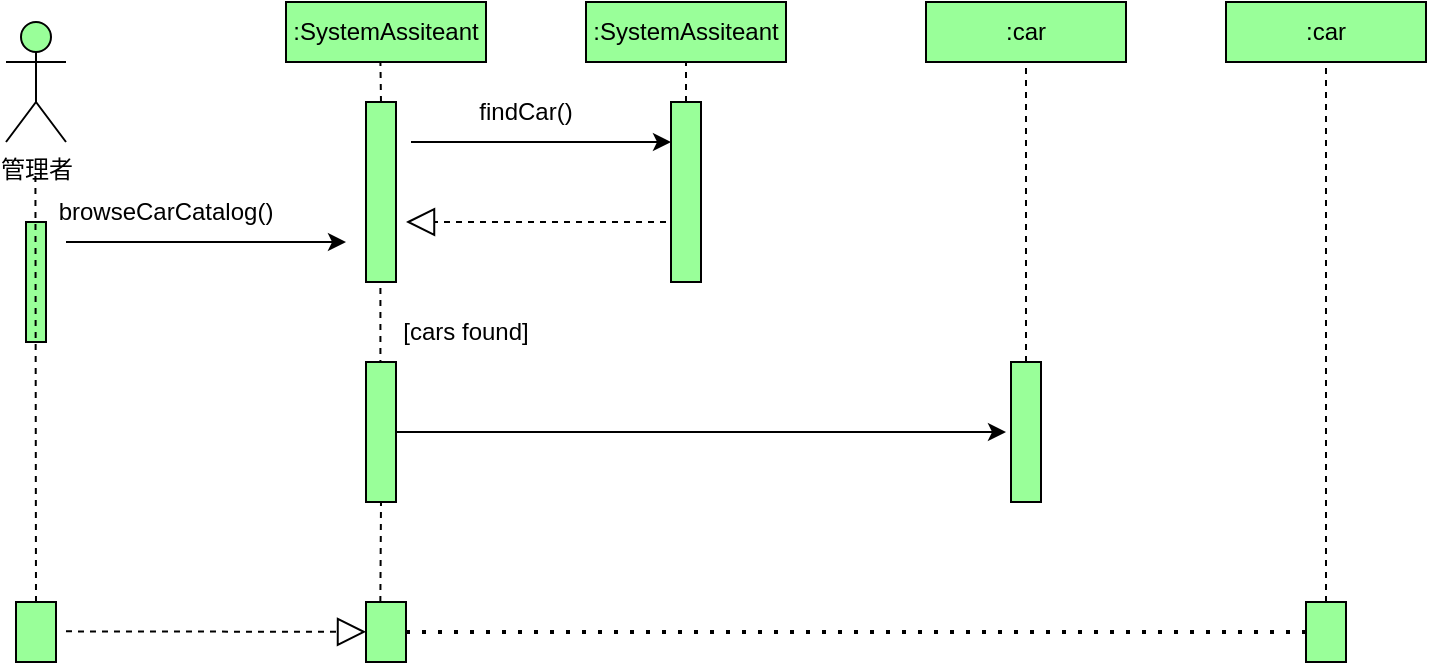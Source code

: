 <mxfile version="22.1.11" type="github">
  <diagram name="第1頁" id="geD5F-aCd-U5JfDNLP_E">
    <mxGraphModel dx="580" dy="969" grid="1" gridSize="10" guides="1" tooltips="1" connect="1" arrows="1" fold="1" page="1" pageScale="1" pageWidth="827" pageHeight="1169" math="0" shadow="0">
      <root>
        <mxCell id="0" />
        <mxCell id="1" parent="0" />
        <mxCell id="769wKVopBKeXKg_yK5DU-1" value="管理者" style="shape=umlActor;verticalLabelPosition=bottom;verticalAlign=top;html=1;outlineConnect=0;fillColor=#99FF99;" vertex="1" parent="1">
          <mxGeometry x="30" y="180" width="30" height="60" as="geometry" />
        </mxCell>
        <mxCell id="769wKVopBKeXKg_yK5DU-2" value="" style="rounded=0;whiteSpace=wrap;html=1;fillColor=#99FF99;" vertex="1" parent="1">
          <mxGeometry x="40" y="280" width="10" height="60" as="geometry" />
        </mxCell>
        <mxCell id="769wKVopBKeXKg_yK5DU-4" value="" style="endArrow=none;dashed=1;html=1;rounded=0;exitX=0.5;exitY=0;exitDx=0;exitDy=0;" edge="1" parent="1" source="769wKVopBKeXKg_yK5DU-5">
          <mxGeometry width="50" height="50" relative="1" as="geometry">
            <mxPoint x="45" y="380" as="sourcePoint" />
            <mxPoint x="44.71" y="255" as="targetPoint" />
          </mxGeometry>
        </mxCell>
        <mxCell id="769wKVopBKeXKg_yK5DU-5" value="" style="rounded=0;whiteSpace=wrap;html=1;fillColor=#99FF99;" vertex="1" parent="1">
          <mxGeometry x="35" y="470" width="20" height="30" as="geometry" />
        </mxCell>
        <mxCell id="769wKVopBKeXKg_yK5DU-6" value=":SystemAssiteant" style="rounded=0;whiteSpace=wrap;html=1;fillColor=#99FF99;" vertex="1" parent="1">
          <mxGeometry x="170" y="170" width="100" height="30" as="geometry" />
        </mxCell>
        <mxCell id="769wKVopBKeXKg_yK5DU-7" value="" style="endArrow=none;dashed=1;html=1;rounded=0;" edge="1" parent="1">
          <mxGeometry width="50" height="50" relative="1" as="geometry">
            <mxPoint x="217.5" y="220" as="sourcePoint" />
            <mxPoint x="217.21" y="200" as="targetPoint" />
          </mxGeometry>
        </mxCell>
        <mxCell id="769wKVopBKeXKg_yK5DU-8" value="" style="rounded=0;whiteSpace=wrap;html=1;fillColor=#99FF99;" vertex="1" parent="1">
          <mxGeometry x="210" y="220" width="15" height="90" as="geometry" />
        </mxCell>
        <mxCell id="769wKVopBKeXKg_yK5DU-9" value="" style="endArrow=classic;html=1;rounded=0;" edge="1" parent="1">
          <mxGeometry width="50" height="50" relative="1" as="geometry">
            <mxPoint x="60" y="290" as="sourcePoint" />
            <mxPoint x="200" y="290" as="targetPoint" />
          </mxGeometry>
        </mxCell>
        <mxCell id="769wKVopBKeXKg_yK5DU-11" value="" style="endArrow=none;dashed=1;html=1;rounded=0;" edge="1" parent="1">
          <mxGeometry width="50" height="50" relative="1" as="geometry">
            <mxPoint x="217.21" y="370" as="sourcePoint" />
            <mxPoint x="217.21" y="310" as="targetPoint" />
          </mxGeometry>
        </mxCell>
        <mxCell id="769wKVopBKeXKg_yK5DU-13" value="browseCarCatalog()" style="text;strokeColor=none;align=center;fillColor=none;html=1;verticalAlign=middle;whiteSpace=wrap;rounded=0;" vertex="1" parent="1">
          <mxGeometry x="80" y="260" width="60" height="30" as="geometry" />
        </mxCell>
        <mxCell id="769wKVopBKeXKg_yK5DU-14" value=":SystemAssiteant" style="rounded=0;whiteSpace=wrap;html=1;fillColor=#99FF99;" vertex="1" parent="1">
          <mxGeometry x="320" y="170" width="100" height="30" as="geometry" />
        </mxCell>
        <mxCell id="769wKVopBKeXKg_yK5DU-16" value="" style="rounded=0;whiteSpace=wrap;html=1;fillColor=#99FF99;" vertex="1" parent="1">
          <mxGeometry x="362.5" y="220" width="15" height="90" as="geometry" />
        </mxCell>
        <mxCell id="769wKVopBKeXKg_yK5DU-17" value="" style="endArrow=none;dashed=1;html=1;rounded=0;exitX=0.5;exitY=0;exitDx=0;exitDy=0;" edge="1" parent="1" source="769wKVopBKeXKg_yK5DU-16">
          <mxGeometry width="50" height="50" relative="1" as="geometry">
            <mxPoint x="320" y="250" as="sourcePoint" />
            <mxPoint x="370" y="200" as="targetPoint" />
          </mxGeometry>
        </mxCell>
        <mxCell id="769wKVopBKeXKg_yK5DU-18" value="" style="endArrow=classic;html=1;rounded=0;" edge="1" parent="1">
          <mxGeometry width="50" height="50" relative="1" as="geometry">
            <mxPoint x="232.5" y="240" as="sourcePoint" />
            <mxPoint x="362.5" y="240" as="targetPoint" />
          </mxGeometry>
        </mxCell>
        <mxCell id="769wKVopBKeXKg_yK5DU-19" value="findCar()" style="text;strokeColor=none;align=center;fillColor=none;html=1;verticalAlign=middle;whiteSpace=wrap;rounded=0;" vertex="1" parent="1">
          <mxGeometry x="260" y="210" width="60" height="30" as="geometry" />
        </mxCell>
        <mxCell id="769wKVopBKeXKg_yK5DU-20" value="" style="endArrow=block;dashed=1;endFill=0;endSize=12;html=1;rounded=0;" edge="1" parent="1">
          <mxGeometry width="160" relative="1" as="geometry">
            <mxPoint x="360" y="280" as="sourcePoint" />
            <mxPoint x="230" y="280" as="targetPoint" />
          </mxGeometry>
        </mxCell>
        <mxCell id="769wKVopBKeXKg_yK5DU-21" value="[cars found]" style="text;strokeColor=none;align=center;fillColor=none;html=1;verticalAlign=middle;whiteSpace=wrap;rounded=0;" vertex="1" parent="1">
          <mxGeometry x="220" y="320" width="80" height="30" as="geometry" />
        </mxCell>
        <mxCell id="769wKVopBKeXKg_yK5DU-31" style="edgeStyle=orthogonalEdgeStyle;rounded=0;orthogonalLoop=1;jettySize=auto;html=1;" edge="1" parent="1" source="769wKVopBKeXKg_yK5DU-22">
          <mxGeometry relative="1" as="geometry">
            <mxPoint x="530.0" y="385" as="targetPoint" />
          </mxGeometry>
        </mxCell>
        <mxCell id="769wKVopBKeXKg_yK5DU-22" value="" style="rounded=0;whiteSpace=wrap;html=1;fillColor=#99FF99;" vertex="1" parent="1">
          <mxGeometry x="210" y="350" width="15" height="70" as="geometry" />
        </mxCell>
        <mxCell id="769wKVopBKeXKg_yK5DU-23" value="" style="rounded=0;whiteSpace=wrap;html=1;fillColor=#99FF99;" vertex="1" parent="1">
          <mxGeometry x="210" y="470" width="20" height="30" as="geometry" />
        </mxCell>
        <mxCell id="769wKVopBKeXKg_yK5DU-24" value="" style="endArrow=block;dashed=1;endFill=0;endSize=12;html=1;rounded=0;" edge="1" parent="1">
          <mxGeometry width="160" relative="1" as="geometry">
            <mxPoint x="60" y="484.68" as="sourcePoint" />
            <mxPoint x="210" y="484.93" as="targetPoint" />
          </mxGeometry>
        </mxCell>
        <mxCell id="769wKVopBKeXKg_yK5DU-26" value="" style="endArrow=none;dashed=1;html=1;rounded=0;entryX=0.5;entryY=1;entryDx=0;entryDy=0;" edge="1" parent="1" target="769wKVopBKeXKg_yK5DU-22">
          <mxGeometry width="50" height="50" relative="1" as="geometry">
            <mxPoint x="217.18" y="470" as="sourcePoint" />
            <mxPoint x="217" y="430" as="targetPoint" />
          </mxGeometry>
        </mxCell>
        <mxCell id="769wKVopBKeXKg_yK5DU-27" value=":car" style="rounded=0;whiteSpace=wrap;html=1;fillColor=#99FF99;" vertex="1" parent="1">
          <mxGeometry x="490" y="170" width="100" height="30" as="geometry" />
        </mxCell>
        <mxCell id="769wKVopBKeXKg_yK5DU-28" value="" style="rounded=0;whiteSpace=wrap;html=1;fillColor=#99FF99;" vertex="1" parent="1">
          <mxGeometry x="532.5" y="350" width="15" height="70" as="geometry" />
        </mxCell>
        <mxCell id="769wKVopBKeXKg_yK5DU-29" value="" style="endArrow=none;dashed=1;html=1;rounded=0;entryX=0.5;entryY=1;entryDx=0;entryDy=0;exitX=0.5;exitY=0;exitDx=0;exitDy=0;" edge="1" parent="1" source="769wKVopBKeXKg_yK5DU-28" target="769wKVopBKeXKg_yK5DU-27">
          <mxGeometry width="50" height="50" relative="1" as="geometry">
            <mxPoint x="540" y="340" as="sourcePoint" />
            <mxPoint x="560" y="260" as="targetPoint" />
          </mxGeometry>
        </mxCell>
        <mxCell id="769wKVopBKeXKg_yK5DU-32" value=":car" style="rounded=0;whiteSpace=wrap;html=1;fillColor=#99FF99;" vertex="1" parent="1">
          <mxGeometry x="640" y="170" width="100" height="30" as="geometry" />
        </mxCell>
        <mxCell id="769wKVopBKeXKg_yK5DU-35" value="" style="rounded=0;whiteSpace=wrap;html=1;fillColor=#99FF99;" vertex="1" parent="1">
          <mxGeometry x="680" y="470" width="20" height="30" as="geometry" />
        </mxCell>
        <mxCell id="769wKVopBKeXKg_yK5DU-36" value="" style="endArrow=none;dashed=1;html=1;rounded=0;entryX=0.5;entryY=1;entryDx=0;entryDy=0;exitX=0.5;exitY=0;exitDx=0;exitDy=0;" edge="1" parent="1" source="769wKVopBKeXKg_yK5DU-35" target="769wKVopBKeXKg_yK5DU-32">
          <mxGeometry width="50" height="50" relative="1" as="geometry">
            <mxPoint x="660" y="400" as="sourcePoint" />
            <mxPoint x="710" y="350" as="targetPoint" />
          </mxGeometry>
        </mxCell>
        <mxCell id="769wKVopBKeXKg_yK5DU-37" value="" style="endArrow=none;dashed=1;html=1;dashPattern=1 3;strokeWidth=2;rounded=0;exitX=1;exitY=0.5;exitDx=0;exitDy=0;entryX=0;entryY=0.5;entryDx=0;entryDy=0;" edge="1" parent="1" source="769wKVopBKeXKg_yK5DU-23" target="769wKVopBKeXKg_yK5DU-35">
          <mxGeometry width="50" height="50" relative="1" as="geometry">
            <mxPoint x="260" y="500" as="sourcePoint" />
            <mxPoint x="310" y="450" as="targetPoint" />
          </mxGeometry>
        </mxCell>
      </root>
    </mxGraphModel>
  </diagram>
</mxfile>
